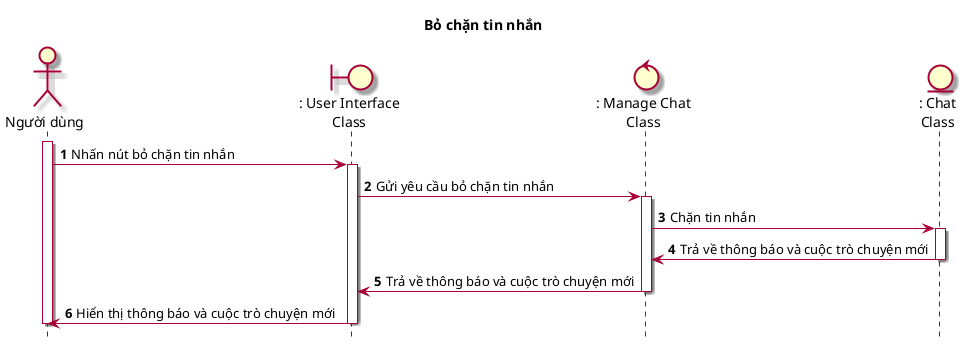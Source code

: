 @startuml SeqBoChanTinNhan

skin rose
hide footbox
title Bỏ chặn tin nhắn

actor "Người dùng" as nguoiDung
boundary ": User Interface\nClass" as userInterface
control ": Manage Chat\nClass" as manageChat
entity ": Chat\nClass" as chat

autonumber
nguoiDung++
nguoiDung -> userInterface++: Nhấn nút bỏ chặn tin nhắn
userInterface -> manageChat++: Gửi yêu cầu bỏ chặn tin nhắn
manageChat -> chat++: Chặn tin nhắn
chat -> manageChat--: Trả về thông báo và cuộc trò chuyện mới
manageChat -> userInterface--: Trả về thông báo và cuộc trò chuyện mới
userInterface -> nguoiDung--: Hiển thị thông báo và cuộc trò chuyện mới
nguoiDung--

@enduml